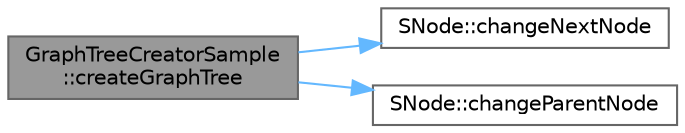 digraph "GraphTreeCreatorSample::createGraphTree"
{
 // LATEX_PDF_SIZE
  bgcolor="transparent";
  edge [fontname=Helvetica,fontsize=10,labelfontname=Helvetica,labelfontsize=10];
  node [fontname=Helvetica,fontsize=10,shape=box,height=0.2,width=0.4];
  rankdir="LR";
  Node1 [id="Node000001",label="GraphTreeCreatorSample\l::createGraphTree",height=0.2,width=0.4,color="gray40", fillcolor="grey60", style="filled", fontcolor="black",tooltip="木グラフを作成するクラス．完成したグラフは参照渡しする．"];
  Node1 -> Node2 [id="edge1_Node000001_Node000002",color="steelblue1",style="solid",tooltip=" "];
  Node2 [id="Node000002",label="SNode::changeNextNode",height=0.2,width=0.4,color="grey40", fillcolor="white", style="filled",URL="$struct_s_node.html#a99876a79a2e973f64a25fb72210086b0",tooltip="次の動作を設定する関数．"];
  Node1 -> Node3 [id="edge2_Node000001_Node000003",color="steelblue1",style="solid",tooltip=" "];
  Node3 [id="Node000003",label="SNode::changeParentNode",height=0.2,width=0.4,color="grey40", fillcolor="white", style="filled",URL="$struct_s_node.html#a753735f1b4c1cfd5526f38cd426c7e73",tooltip="自身を親ノードに変更する関数．"];
}
